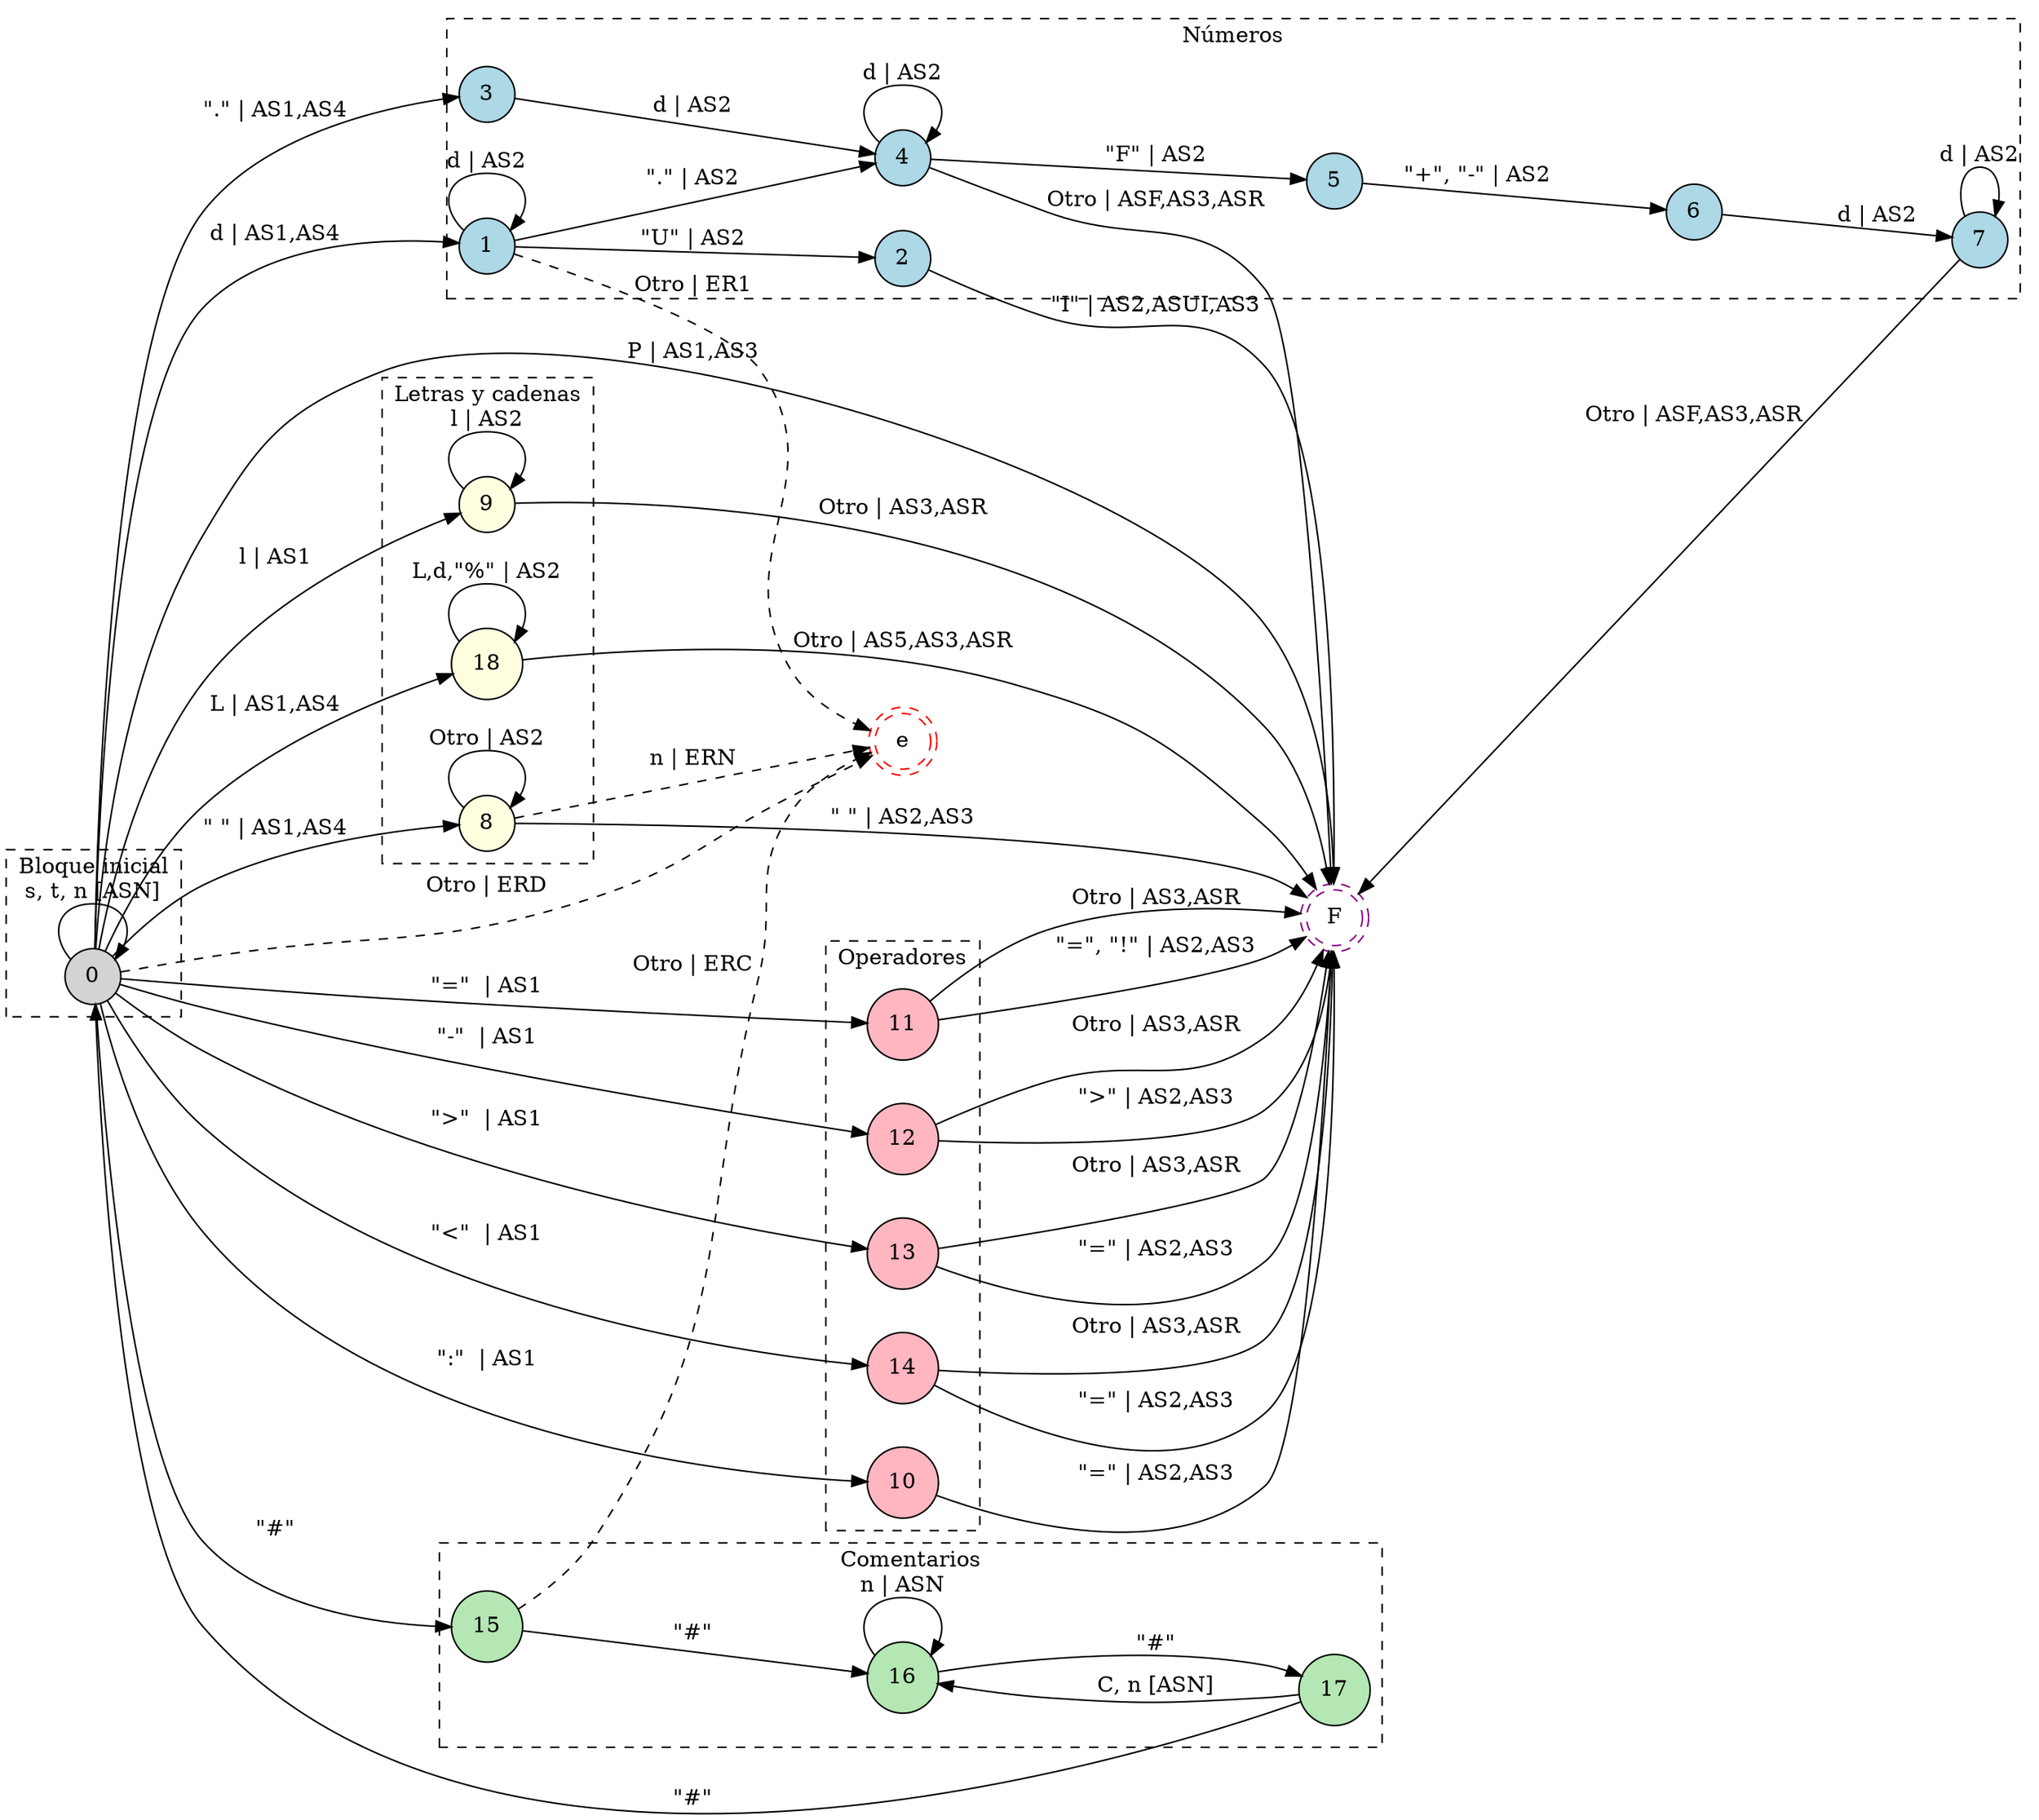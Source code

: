 digraph DFA {
    // Layout general
    rankdir = LR;
    splines = true;
    overlap = false;
    nodesep = 0.4;
    ranksep = 0.6;
    
    // Estados normales
    node [shape = circle; style = filled;];
    
    // Estado de aceptación
    F [shape = doublecircle;style = dashed;color = "#8a048a";];
    
    // Estado de error
    e [shape = doublecircle;style = dashed;color = red;];
    
    // -----------------------------
    // Agrupación inicial
    subgraph cluster_inicio {
        label = "Bloque inicial";
        style = dashed;
        fillcolor = lightgrey;
        0;
    }
    
    // Agrupación numérica
    subgraph cluster_num {
        label = "Números";
        style = dashed;
        fillcolor = "#f2f2f2";
        node [fillcolor = lightblue;];
        1;
        2;
        3;
        4;
        5;
        6;
        7;
    }
    
    // Agrupación literales
    subgraph cluster_lit {
        label = "Letras y cadenas";
        style = dashed;
        node [fillcolor = lightyellow;];
        8;
        9;
        18;
    }
    
    // Agrupación operadores
    subgraph cluster_ops {
        label = "Operadores";
        style = dashed;
        node [fillcolor = lightpink;];
        10;
        11;
        12;
        13;
        14;
    }
    
    // Agrupación comentarios
    subgraph cluster_coment {
        label = "Comentarios";
        style = dashed;
        node [fillcolor = "#b4e7b4";];
        15;
        16;
        17;
    }
    
    // -----------------------------
    // Transiciones desde 0
    0 -> 0 [label = "s, t, n [ASN]";];
    0 -> 10 [label = "\":\"  | AS1";];
    0 -> 11 [label = "\"=\"  | AS1";];
    0 -> 12 [label = "\"-\"  | AS1";];
    0 -> 13 [label = "\">\"  | AS1";];
    0 -> 14 [label = "\"<\"  | AS1";];
    0 -> 15 [label = "\"#\"";];
    0 -> 18 [label = "L | AS1,AS4";];
    0 -> 1 [label = "d | AS1,AS4";];
    0 -> 3 [label = "\".\" | AS1,AS4";];
    0 -> 8 [label = "\" \" | AS1,AS4";];
    0 -> 9 [label = "l | AS1";];
    0 -> F [label = "P | AS1,AS3";];
    0 -> e [label = "Otro | ERD"; style = dashed;];
    
    // Números
    1 -> 1 [label = "d | AS2";];
    1 -> 2 [label = "\"U\" | AS2";];
    1 -> 4 [label = "\".\" | AS2";];
    1 -> e [label = "Otro | ER1"; style = dashed;];
    2 -> F [label = "\"I\" | AS2,ASUI,AS3";];
    3 -> 4 [label = "d | AS2";];
    4 -> 4 [label = "d | AS2";];
    4 -> 5 [label = "\"F\" | AS2";];
    4 -> F [label = "Otro | ASF,AS3,ASR";];
    5 -> 6 [label = "\"+\", \"-\" | AS2";];
    6 -> 7 [label = "d | AS2";];
    7 -> 7 [label = "d | AS2";];
    7 -> F [label = "Otro | ASF,AS3,ASR";];
    
    // Literales
    8 -> 8 [label = "Otro | AS2";];
    8 -> e [label = "n | ERN"; style = dashed;];
    8 -> F [label = "\" \" | AS2,AS3";];
    9 -> 9 [label = "l | AS2";];
    9 -> F [label = "Otro | AS3,ASR";];
    18 -> 18 [label = "L,d,\"%\" | AS2";];
    18 -> F [label = "Otro | AS5,AS3,ASR";];
    
    // Operadores
    10 -> F [label = "\"=\" | AS2,AS3";];
    11 -> F [label = "\"=\", \"!\" | AS2,AS3";];
    11 -> F [label = "Otro | AS3,ASR";];
    12 -> F [label = "\">\" | AS2,AS3";];
    12 -> F [label = "Otro | AS3,ASR";];
    13 -> F [label = "\"=\" | AS2,AS3";];
    13 -> F [label = "Otro | AS3,ASR";];
    14 -> F [label = "\"=\" | AS2,AS3";];
    14 -> F [label = "Otro | AS3,ASR";];
    
    // Comentarios
    15 -> 16 [label = "\"#\"";];
    16 -> 16 [label = "n | ASN";];
    16 -> 17 [label = "\"#\"";];
    17 -> 0 [label = "\"#\"";];
    17 -> 16 [label = "C, n [ASN]";];
    15 -> e [label = "Otro | ERC"; style = dashed;];
}